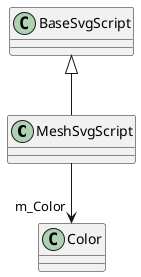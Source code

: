 @startuml
class MeshSvgScript {
}
BaseSvgScript <|-- MeshSvgScript
MeshSvgScript --> "m_Color" Color
@enduml
